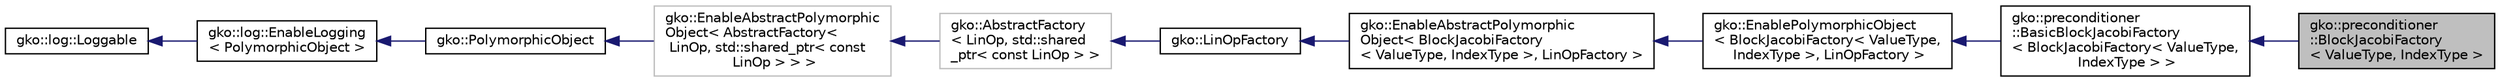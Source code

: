 digraph "gko::preconditioner::BlockJacobiFactory&lt; ValueType, IndexType &gt;"
{
 // INTERACTIVE_SVG=YES
  edge [fontname="Helvetica",fontsize="10",labelfontname="Helvetica",labelfontsize="10"];
  node [fontname="Helvetica",fontsize="10",shape=record];
  rankdir="LR";
  Node1 [label="gko::preconditioner\l::BlockJacobiFactory\l\< ValueType, IndexType \>",height=0.2,width=0.4,color="black", fillcolor="grey75", style="filled", fontcolor="black"];
  Node2 -> Node1 [dir="back",color="midnightblue",fontsize="10",style="solid",fontname="Helvetica"];
  Node2 [label="gko::preconditioner\l::BasicBlockJacobiFactory\l\< BlockJacobiFactory\< ValueType,\l IndexType \> \>",height=0.2,width=0.4,color="black", fillcolor="white", style="filled",URL="$classgko_1_1preconditioner_1_1BasicBlockJacobiFactory.html"];
  Node3 -> Node2 [dir="back",color="midnightblue",fontsize="10",style="solid",fontname="Helvetica"];
  Node3 [label="gko::EnablePolymorphicObject\l\< BlockJacobiFactory\< ValueType,\l IndexType \>, LinOpFactory \>",height=0.2,width=0.4,color="black", fillcolor="white", style="filled",URL="$classgko_1_1EnablePolymorphicObject.html"];
  Node4 -> Node3 [dir="back",color="midnightblue",fontsize="10",style="solid",fontname="Helvetica"];
  Node4 [label="gko::EnableAbstractPolymorphic\lObject\< BlockJacobiFactory\l\< ValueType, IndexType \>, LinOpFactory \>",height=0.2,width=0.4,color="black", fillcolor="white", style="filled",URL="$classgko_1_1EnableAbstractPolymorphicObject.html"];
  Node5 -> Node4 [dir="back",color="midnightblue",fontsize="10",style="solid",fontname="Helvetica"];
  Node5 [label="gko::LinOpFactory",height=0.2,width=0.4,color="black", fillcolor="white", style="filled",URL="$classgko_1_1LinOpFactory.html",tooltip="A LinOpFactory represents a higher order mapping which transforms one linear operator into another..."];
  Node6 -> Node5 [dir="back",color="midnightblue",fontsize="10",style="solid",fontname="Helvetica"];
  Node6 [label="gko::AbstractFactory\l\< LinOp, std::shared\l_ptr\< const LinOp \> \>",height=0.2,width=0.4,color="grey75", fillcolor="white", style="filled"];
  Node7 -> Node6 [dir="back",color="midnightblue",fontsize="10",style="solid",fontname="Helvetica"];
  Node7 [label="gko::EnableAbstractPolymorphic\lObject\< AbstractFactory\<\l LinOp, std::shared_ptr\< const\l LinOp \> \> \>",height=0.2,width=0.4,color="grey75", fillcolor="white", style="filled"];
  Node8 -> Node7 [dir="back",color="midnightblue",fontsize="10",style="solid",fontname="Helvetica"];
  Node8 [label="gko::PolymorphicObject",height=0.2,width=0.4,color="black", fillcolor="white", style="filled",URL="$classgko_1_1PolymorphicObject.html",tooltip="A PolymorphicObject is the abstract base for all \"heavy\" objects in Ginkgo that behave polymorphicall..."];
  Node9 -> Node8 [dir="back",color="midnightblue",fontsize="10",style="solid",fontname="Helvetica"];
  Node9 [label="gko::log::EnableLogging\l\< PolymorphicObject \>",height=0.2,width=0.4,color="black", fillcolor="white", style="filled",URL="$classgko_1_1log_1_1EnableLogging.html"];
  Node10 -> Node9 [dir="back",color="midnightblue",fontsize="10",style="solid",fontname="Helvetica"];
  Node10 [label="gko::log::Loggable",height=0.2,width=0.4,color="black", fillcolor="white", style="filled",URL="$classgko_1_1log_1_1Loggable.html",tooltip="Loggable class is an interface which should be implemented by classes wanting to support logging..."];
}
